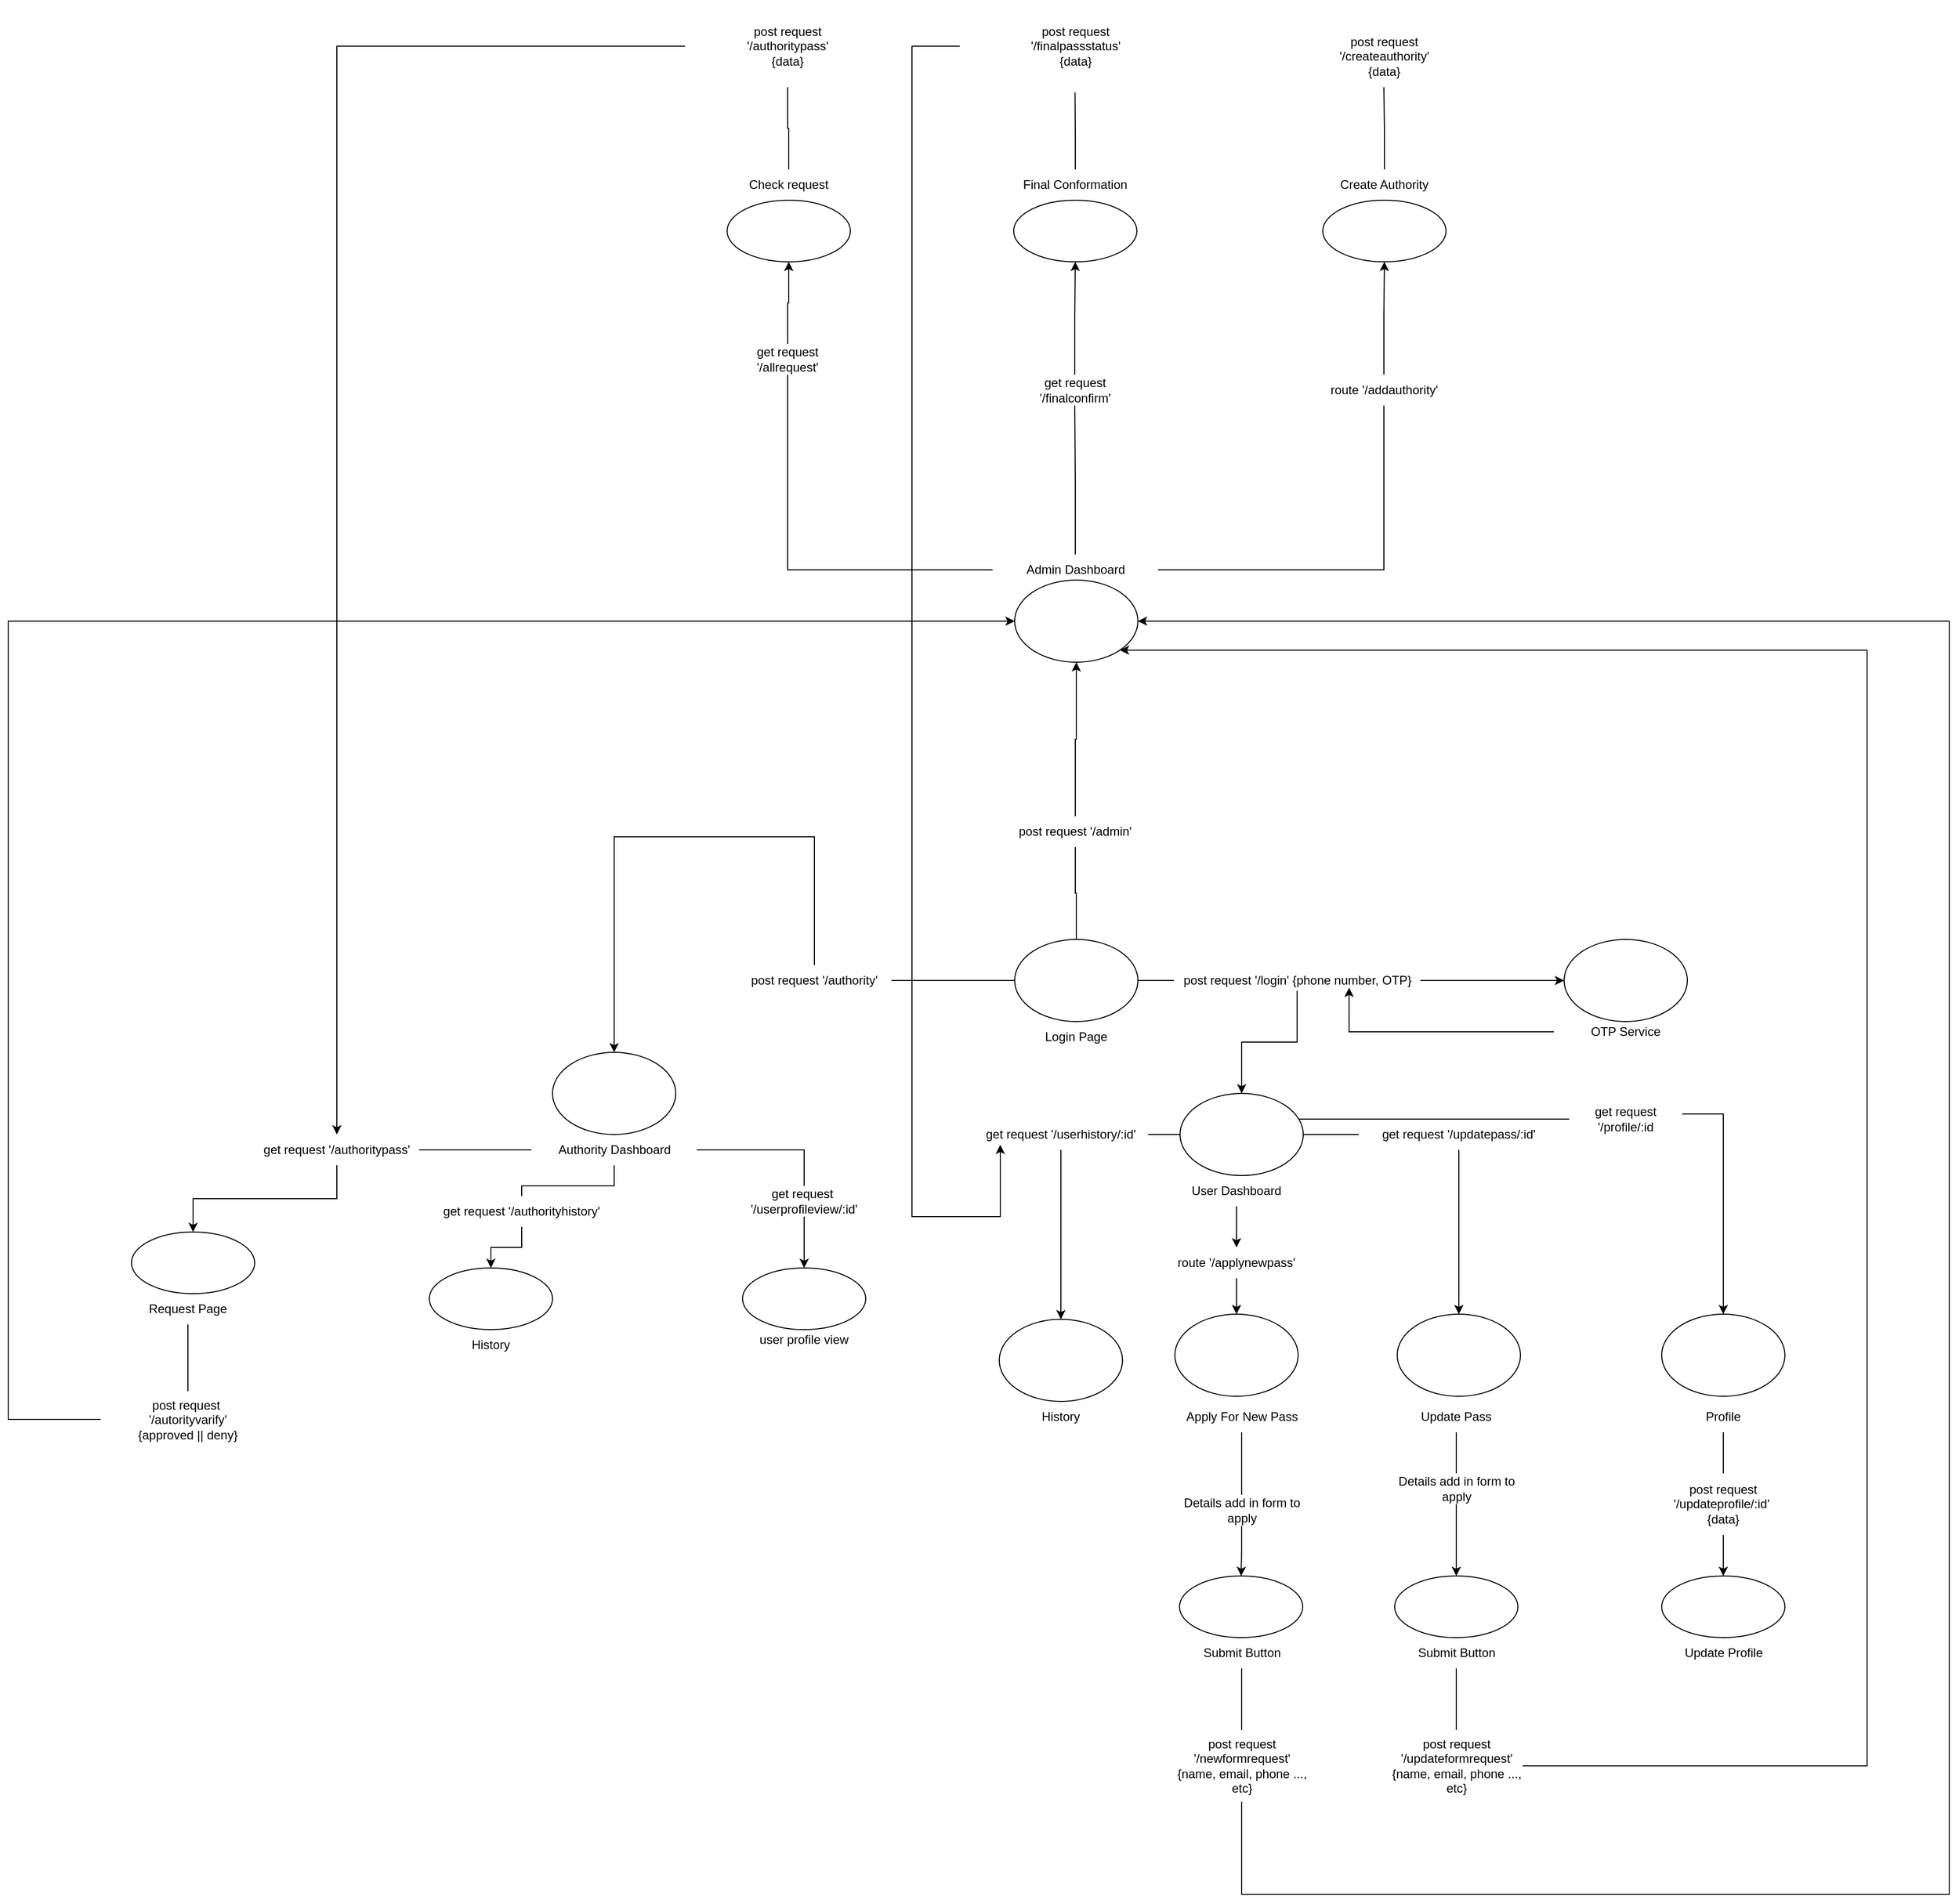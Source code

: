 <mxfile version="17.2.2" type="device"><diagram id="Y9zec15JWQPDB9aQ6QVN" name="Page-1"><mxGraphModel dx="6890" dy="4025" grid="1" gridSize="10" guides="1" tooltips="1" connect="1" arrows="1" fold="1" page="1" pageScale="1" pageWidth="850" pageHeight="1100" math="0" shadow="0"><root><mxCell id="0"/><mxCell id="1" parent="0"/><mxCell id="G4VHT5c8ZxX-eaWXtsmA-4" value="" style="edgeStyle=orthogonalEdgeStyle;rounded=0;orthogonalLoop=1;jettySize=auto;html=1;startArrow=none;" parent="1" source="G4VHT5c8ZxX-eaWXtsmA-5" target="G4VHT5c8ZxX-eaWXtsmA-3" edge="1"><mxGeometry relative="1" as="geometry"/></mxCell><mxCell id="-PA4TBiwBs2xZJi9fpTx-16" value="" style="edgeStyle=orthogonalEdgeStyle;rounded=0;orthogonalLoop=1;jettySize=auto;html=1;startArrow=none;" parent="1" source="-PA4TBiwBs2xZJi9fpTx-23" target="-PA4TBiwBs2xZJi9fpTx-15" edge="1"><mxGeometry relative="1" as="geometry"><Array as="points"><mxPoint x="-105" y="-50"/><mxPoint x="-300" y="-50"/></Array></mxGeometry></mxCell><mxCell id="-PA4TBiwBs2xZJi9fpTx-18" value="" style="edgeStyle=orthogonalEdgeStyle;rounded=0;orthogonalLoop=1;jettySize=auto;html=1;startArrow=none;" parent="1" source="-PA4TBiwBs2xZJi9fpTx-25" target="-PA4TBiwBs2xZJi9fpTx-17" edge="1"><mxGeometry relative="1" as="geometry"/></mxCell><mxCell id="G4VHT5c8ZxX-eaWXtsmA-1" value="" style="ellipse;whiteSpace=wrap;html=1;" parent="1" vertex="1"><mxGeometry x="90" y="50" width="120" height="80" as="geometry"/></mxCell><mxCell id="G4VHT5c8ZxX-eaWXtsmA-2" value="Login Page" style="text;html=1;strokeColor=none;fillColor=none;align=center;verticalAlign=middle;whiteSpace=wrap;rounded=0;" parent="1" vertex="1"><mxGeometry x="100" y="130" width="100" height="30" as="geometry"/></mxCell><mxCell id="G4VHT5c8ZxX-eaWXtsmA-7" value="" style="edgeStyle=orthogonalEdgeStyle;rounded=0;orthogonalLoop=1;jettySize=auto;html=1;startArrow=none;" parent="1" source="G4VHT5c8ZxX-eaWXtsmA-27" target="G4VHT5c8ZxX-eaWXtsmA-6" edge="1"><mxGeometry relative="1" as="geometry"/></mxCell><mxCell id="G4VHT5c8ZxX-eaWXtsmA-9" value="" style="edgeStyle=orthogonalEdgeStyle;rounded=0;orthogonalLoop=1;jettySize=auto;html=1;startArrow=none;" parent="1" source="G4VHT5c8ZxX-eaWXtsmA-10" target="G4VHT5c8ZxX-eaWXtsmA-8" edge="1"><mxGeometry relative="1" as="geometry"/></mxCell><mxCell id="G4VHT5c8ZxX-eaWXtsmA-35" value="" style="edgeStyle=orthogonalEdgeStyle;rounded=0;orthogonalLoop=1;jettySize=auto;html=1;startArrow=none;" parent="1" source="G4VHT5c8ZxX-eaWXtsmA-38" target="G4VHT5c8ZxX-eaWXtsmA-34" edge="1"><mxGeometry relative="1" as="geometry"/></mxCell><mxCell id="-PA4TBiwBs2xZJi9fpTx-51" value="" style="edgeStyle=orthogonalEdgeStyle;rounded=0;orthogonalLoop=1;jettySize=auto;html=1;startArrow=none;" parent="1" source="-PA4TBiwBs2xZJi9fpTx-55" target="-PA4TBiwBs2xZJi9fpTx-50" edge="1"><mxGeometry relative="1" as="geometry"><Array as="points"><mxPoint x="780" y="220"/></Array></mxGeometry></mxCell><mxCell id="G4VHT5c8ZxX-eaWXtsmA-3" value="" style="ellipse;whiteSpace=wrap;html=1;" parent="1" vertex="1"><mxGeometry x="251" y="200" width="120" height="80" as="geometry"/></mxCell><mxCell id="G4VHT5c8ZxX-eaWXtsmA-6" value="" style="ellipse;whiteSpace=wrap;html=1;" parent="1" vertex="1"><mxGeometry x="246" y="415" width="120" height="80" as="geometry"/></mxCell><mxCell id="G4VHT5c8ZxX-eaWXtsmA-8" value="" style="ellipse;whiteSpace=wrap;html=1;" parent="1" vertex="1"><mxGeometry x="75" y="420" width="120" height="80" as="geometry"/></mxCell><mxCell id="G4VHT5c8ZxX-eaWXtsmA-43" value="" style="edgeStyle=orthogonalEdgeStyle;rounded=0;orthogonalLoop=1;jettySize=auto;html=1;" parent="1" source="G4VHT5c8ZxX-eaWXtsmA-11" target="G4VHT5c8ZxX-eaWXtsmA-27" edge="1"><mxGeometry relative="1" as="geometry"/></mxCell><mxCell id="G4VHT5c8ZxX-eaWXtsmA-11" value="User Dashboard" style="text;html=1;strokeColor=none;fillColor=none;align=center;verticalAlign=middle;whiteSpace=wrap;rounded=0;" parent="1" vertex="1"><mxGeometry x="251" y="280" width="110" height="30" as="geometry"/></mxCell><mxCell id="G4VHT5c8ZxX-eaWXtsmA-14" value="History" style="text;html=1;strokeColor=none;fillColor=none;align=center;verticalAlign=middle;whiteSpace=wrap;rounded=0;" parent="1" vertex="1"><mxGeometry x="105" y="500" width="60" height="30" as="geometry"/></mxCell><mxCell id="-PA4TBiwBs2xZJi9fpTx-6" value="" style="edgeStyle=orthogonalEdgeStyle;rounded=0;orthogonalLoop=1;jettySize=auto;html=1;startArrow=none;" parent="1" source="-PA4TBiwBs2xZJi9fpTx-7" target="-PA4TBiwBs2xZJi9fpTx-5" edge="1"><mxGeometry relative="1" as="geometry"/></mxCell><mxCell id="G4VHT5c8ZxX-eaWXtsmA-15" value="Apply For New Pass" style="text;html=1;strokeColor=none;fillColor=none;align=center;verticalAlign=middle;whiteSpace=wrap;rounded=0;" parent="1" vertex="1"><mxGeometry x="241.5" y="500" width="139" height="30" as="geometry"/></mxCell><mxCell id="G4VHT5c8ZxX-eaWXtsmA-10" value="get request '/userhistory/:id'" style="text;html=1;strokeColor=none;fillColor=none;align=center;verticalAlign=middle;whiteSpace=wrap;rounded=0;" parent="1" vertex="1"><mxGeometry x="50" y="225" width="170" height="30" as="geometry"/></mxCell><mxCell id="G4VHT5c8ZxX-eaWXtsmA-17" value="" style="edgeStyle=orthogonalEdgeStyle;rounded=0;orthogonalLoop=1;jettySize=auto;html=1;endArrow=none;" parent="1" source="G4VHT5c8ZxX-eaWXtsmA-3" target="G4VHT5c8ZxX-eaWXtsmA-10" edge="1"><mxGeometry relative="1" as="geometry"><mxPoint x="251" y="240" as="sourcePoint"/><mxPoint x="100" y="360" as="targetPoint"/></mxGeometry></mxCell><mxCell id="G4VHT5c8ZxX-eaWXtsmA-21" value="" style="edgeStyle=orthogonalEdgeStyle;rounded=0;orthogonalLoop=1;jettySize=auto;html=1;" parent="1" source="G4VHT5c8ZxX-eaWXtsmA-5" edge="1"><mxGeometry relative="1" as="geometry"><mxPoint x="625" y="90" as="targetPoint"/></mxGeometry></mxCell><mxCell id="G4VHT5c8ZxX-eaWXtsmA-5" value="post request '/login' {phone number, OTP}" style="text;html=1;align=center;verticalAlign=middle;resizable=0;points=[];autosize=1;strokeColor=none;fillColor=none;" parent="1" vertex="1"><mxGeometry x="245" y="80" width="240" height="20" as="geometry"/></mxCell><mxCell id="G4VHT5c8ZxX-eaWXtsmA-18" value="" style="edgeStyle=orthogonalEdgeStyle;rounded=0;orthogonalLoop=1;jettySize=auto;html=1;endArrow=none;" parent="1" source="G4VHT5c8ZxX-eaWXtsmA-1" target="G4VHT5c8ZxX-eaWXtsmA-5" edge="1"><mxGeometry relative="1" as="geometry"><mxPoint x="210" y="90" as="sourcePoint"/><mxPoint x="311" y="200" as="targetPoint"/></mxGeometry></mxCell><mxCell id="G4VHT5c8ZxX-eaWXtsmA-26" style="edgeStyle=orthogonalEdgeStyle;rounded=0;orthogonalLoop=1;jettySize=auto;html=1;entryX=0.711;entryY=0.85;entryDx=0;entryDy=0;entryPerimeter=0;" parent="1" source="G4VHT5c8ZxX-eaWXtsmA-22" target="G4VHT5c8ZxX-eaWXtsmA-5" edge="1"><mxGeometry relative="1" as="geometry"/></mxCell><mxCell id="G4VHT5c8ZxX-eaWXtsmA-22" value="OTP Service" style="text;html=1;strokeColor=none;fillColor=none;align=center;verticalAlign=middle;whiteSpace=wrap;rounded=0;" parent="1" vertex="1"><mxGeometry x="615" y="125" width="140" height="30" as="geometry"/></mxCell><mxCell id="G4VHT5c8ZxX-eaWXtsmA-27" value="route '/applynewpass'" style="text;html=1;strokeColor=none;fillColor=none;align=center;verticalAlign=middle;whiteSpace=wrap;rounded=0;" parent="1" vertex="1"><mxGeometry x="231" y="350" width="150" height="30" as="geometry"/></mxCell><mxCell id="G4VHT5c8ZxX-eaWXtsmA-34" value="" style="ellipse;whiteSpace=wrap;html=1;" parent="1" vertex="1"><mxGeometry x="462.5" y="415" width="120" height="80" as="geometry"/></mxCell><mxCell id="G4VHT5c8ZxX-eaWXtsmA-36" value="" style="ellipse;whiteSpace=wrap;html=1;" parent="1" vertex="1"><mxGeometry x="625" y="50" width="120" height="80" as="geometry"/></mxCell><mxCell id="-PA4TBiwBs2xZJi9fpTx-41" value="" style="edgeStyle=orthogonalEdgeStyle;rounded=0;orthogonalLoop=1;jettySize=auto;html=1;startArrow=none;" parent="1" source="-PA4TBiwBs2xZJi9fpTx-42" target="-PA4TBiwBs2xZJi9fpTx-40" edge="1"><mxGeometry relative="1" as="geometry"/></mxCell><mxCell id="G4VHT5c8ZxX-eaWXtsmA-37" value="Update Pass" style="text;html=1;strokeColor=none;fillColor=none;align=center;verticalAlign=middle;whiteSpace=wrap;rounded=0;" parent="1" vertex="1"><mxGeometry x="465" y="500" width="110" height="30" as="geometry"/></mxCell><mxCell id="G4VHT5c8ZxX-eaWXtsmA-38" value="get request '/updatepass/:id'" style="text;html=1;strokeColor=none;fillColor=none;align=center;verticalAlign=middle;whiteSpace=wrap;rounded=0;" parent="1" vertex="1"><mxGeometry x="425" y="225" width="195" height="30" as="geometry"/></mxCell><mxCell id="G4VHT5c8ZxX-eaWXtsmA-40" value="" style="edgeStyle=orthogonalEdgeStyle;rounded=0;orthogonalLoop=1;jettySize=auto;html=1;endArrow=none;" parent="1" source="G4VHT5c8ZxX-eaWXtsmA-3" target="G4VHT5c8ZxX-eaWXtsmA-38" edge="1"><mxGeometry relative="1" as="geometry"><mxPoint x="371" y="240" as="sourcePoint"/><mxPoint x="520" y="415" as="targetPoint"/></mxGeometry></mxCell><mxCell id="-PA4TBiwBs2xZJi9fpTx-5" value="" style="ellipse;whiteSpace=wrap;html=1;" parent="1" vertex="1"><mxGeometry x="250.5" y="670" width="120" height="60" as="geometry"/></mxCell><mxCell id="-PA4TBiwBs2xZJi9fpTx-7" value="Details add in form to apply" style="text;html=1;strokeColor=none;fillColor=none;align=center;verticalAlign=middle;whiteSpace=wrap;rounded=0;" parent="1" vertex="1"><mxGeometry x="241.5" y="591" width="139" height="30" as="geometry"/></mxCell><mxCell id="-PA4TBiwBs2xZJi9fpTx-8" value="" style="edgeStyle=orthogonalEdgeStyle;rounded=0;orthogonalLoop=1;jettySize=auto;html=1;endArrow=none;" parent="1" source="G4VHT5c8ZxX-eaWXtsmA-15" target="-PA4TBiwBs2xZJi9fpTx-7" edge="1"><mxGeometry relative="1" as="geometry"><mxPoint x="311" y="530" as="sourcePoint"/><mxPoint x="311" y="660" as="targetPoint"/></mxGeometry></mxCell><mxCell id="-PA4TBiwBs2xZJi9fpTx-9" value="Submit Button" style="text;html=1;strokeColor=none;fillColor=none;align=center;verticalAlign=middle;whiteSpace=wrap;rounded=0;" parent="1" vertex="1"><mxGeometry x="266.5" y="730" width="89" height="30" as="geometry"/></mxCell><mxCell id="-PA4TBiwBs2xZJi9fpTx-90" style="edgeStyle=orthogonalEdgeStyle;rounded=0;orthogonalLoop=1;jettySize=auto;html=1;entryX=1;entryY=0.5;entryDx=0;entryDy=0;" parent="1" source="-PA4TBiwBs2xZJi9fpTx-12" target="-PA4TBiwBs2xZJi9fpTx-17" edge="1"><mxGeometry relative="1" as="geometry"><Array as="points"><mxPoint x="311" y="980"/><mxPoint x="1000" y="980"/><mxPoint x="1000" y="-260"/></Array></mxGeometry></mxCell><mxCell id="-PA4TBiwBs2xZJi9fpTx-12" value="post request '/newformrequest'&lt;br&gt;{name, email, phone ..., etc}" style="text;html=1;strokeColor=none;fillColor=none;align=center;verticalAlign=middle;whiteSpace=wrap;rounded=0;" parent="1" vertex="1"><mxGeometry x="246.5" y="820" width="129" height="70" as="geometry"/></mxCell><mxCell id="-PA4TBiwBs2xZJi9fpTx-13" value="" style="edgeStyle=orthogonalEdgeStyle;rounded=0;orthogonalLoop=1;jettySize=auto;html=1;endArrow=none;" parent="1" source="-PA4TBiwBs2xZJi9fpTx-9" target="-PA4TBiwBs2xZJi9fpTx-12" edge="1"><mxGeometry relative="1" as="geometry"><mxPoint x="311" y="760" as="sourcePoint"/><mxPoint x="311" y="890" as="targetPoint"/></mxGeometry></mxCell><mxCell id="-PA4TBiwBs2xZJi9fpTx-15" value="" style="ellipse;whiteSpace=wrap;html=1;" parent="1" vertex="1"><mxGeometry x="-360" y="160" width="120" height="80" as="geometry"/></mxCell><mxCell id="-PA4TBiwBs2xZJi9fpTx-17" value="" style="ellipse;whiteSpace=wrap;html=1;" parent="1" vertex="1"><mxGeometry x="90" y="-300" width="120" height="80" as="geometry"/></mxCell><mxCell id="-PA4TBiwBs2xZJi9fpTx-23" value="post request '/authority'" style="text;html=1;strokeColor=none;fillColor=none;align=center;verticalAlign=middle;whiteSpace=wrap;rounded=0;" parent="1" vertex="1"><mxGeometry x="-180" y="75" width="150" height="30" as="geometry"/></mxCell><mxCell id="-PA4TBiwBs2xZJi9fpTx-24" value="" style="edgeStyle=orthogonalEdgeStyle;rounded=0;orthogonalLoop=1;jettySize=auto;html=1;endArrow=none;" parent="1" source="G4VHT5c8ZxX-eaWXtsmA-1" target="-PA4TBiwBs2xZJi9fpTx-23" edge="1"><mxGeometry relative="1" as="geometry"><mxPoint x="90" y="90" as="sourcePoint"/><mxPoint x="-350" y="160" as="targetPoint"/></mxGeometry></mxCell><mxCell id="-PA4TBiwBs2xZJi9fpTx-25" value="post request '/admin'" style="text;html=1;strokeColor=none;fillColor=none;align=center;verticalAlign=middle;whiteSpace=wrap;rounded=0;" parent="1" vertex="1"><mxGeometry x="69" y="-70" width="160" height="30" as="geometry"/></mxCell><mxCell id="-PA4TBiwBs2xZJi9fpTx-26" value="" style="edgeStyle=orthogonalEdgeStyle;rounded=0;orthogonalLoop=1;jettySize=auto;html=1;endArrow=none;" parent="1" source="G4VHT5c8ZxX-eaWXtsmA-1" target="-PA4TBiwBs2xZJi9fpTx-25" edge="1"><mxGeometry relative="1" as="geometry"><mxPoint x="150" y="50" as="sourcePoint"/><mxPoint x="150" y="-220" as="targetPoint"/></mxGeometry></mxCell><mxCell id="-PA4TBiwBs2xZJi9fpTx-94" value="" style="edgeStyle=orthogonalEdgeStyle;rounded=0;orthogonalLoop=1;jettySize=auto;html=1;startArrow=none;" parent="1" source="-PA4TBiwBs2xZJi9fpTx-102" target="-PA4TBiwBs2xZJi9fpTx-93" edge="1"><mxGeometry relative="1" as="geometry"/></mxCell><mxCell id="-PA4TBiwBs2xZJi9fpTx-96" value="" style="edgeStyle=orthogonalEdgeStyle;rounded=0;orthogonalLoop=1;jettySize=auto;html=1;startArrow=none;" parent="1" source="-PA4TBiwBs2xZJi9fpTx-104" target="-PA4TBiwBs2xZJi9fpTx-95" edge="1"><mxGeometry relative="1" as="geometry"/></mxCell><mxCell id="-PA4TBiwBs2xZJi9fpTx-98" value="" style="edgeStyle=orthogonalEdgeStyle;rounded=0;orthogonalLoop=1;jettySize=auto;html=1;startArrow=none;" parent="1" source="-PA4TBiwBs2xZJi9fpTx-108" target="-PA4TBiwBs2xZJi9fpTx-97" edge="1"><mxGeometry relative="1" as="geometry"/></mxCell><mxCell id="-PA4TBiwBs2xZJi9fpTx-27" value="Admin Dashboard" style="text;html=1;strokeColor=none;fillColor=none;align=center;verticalAlign=middle;whiteSpace=wrap;rounded=0;" parent="1" vertex="1"><mxGeometry x="68.5" y="-325" width="161" height="30" as="geometry"/></mxCell><mxCell id="-PA4TBiwBs2xZJi9fpTx-69" value="" style="edgeStyle=orthogonalEdgeStyle;rounded=0;orthogonalLoop=1;jettySize=auto;html=1;startArrow=none;" parent="1" source="-PA4TBiwBs2xZJi9fpTx-76" target="-PA4TBiwBs2xZJi9fpTx-68" edge="1"><mxGeometry relative="1" as="geometry"/></mxCell><mxCell id="-PA4TBiwBs2xZJi9fpTx-71" value="" style="edgeStyle=orthogonalEdgeStyle;rounded=0;orthogonalLoop=1;jettySize=auto;html=1;startArrow=none;" parent="1" source="-PA4TBiwBs2xZJi9fpTx-81" target="-PA4TBiwBs2xZJi9fpTx-70" edge="1"><mxGeometry relative="1" as="geometry"/></mxCell><mxCell id="-PA4TBiwBs2xZJi9fpTx-73" value="" style="edgeStyle=orthogonalEdgeStyle;rounded=0;orthogonalLoop=1;jettySize=auto;html=1;startArrow=none;" parent="1" source="-PA4TBiwBs2xZJi9fpTx-83" target="-PA4TBiwBs2xZJi9fpTx-72" edge="1"><mxGeometry relative="1" as="geometry"/></mxCell><mxCell id="-PA4TBiwBs2xZJi9fpTx-29" value="Authority Dashboard" style="text;html=1;strokeColor=none;fillColor=none;align=center;verticalAlign=middle;whiteSpace=wrap;rounded=0;" parent="1" vertex="1"><mxGeometry x="-380.5" y="240" width="161" height="30" as="geometry"/></mxCell><mxCell id="-PA4TBiwBs2xZJi9fpTx-40" value="" style="ellipse;whiteSpace=wrap;html=1;" parent="1" vertex="1"><mxGeometry x="460" y="670" width="120" height="60" as="geometry"/></mxCell><mxCell id="-PA4TBiwBs2xZJi9fpTx-42" value="Details add in form to apply" style="text;html=1;strokeColor=none;fillColor=none;align=center;verticalAlign=middle;whiteSpace=wrap;rounded=0;" parent="1" vertex="1"><mxGeometry x="450.5" y="570" width="139" height="30" as="geometry"/></mxCell><mxCell id="-PA4TBiwBs2xZJi9fpTx-43" value="" style="edgeStyle=orthogonalEdgeStyle;rounded=0;orthogonalLoop=1;jettySize=auto;html=1;endArrow=none;" parent="1" source="G4VHT5c8ZxX-eaWXtsmA-37" target="-PA4TBiwBs2xZJi9fpTx-42" edge="1"><mxGeometry relative="1" as="geometry"><mxPoint x="520" y="530" as="sourcePoint"/><mxPoint x="520" y="670" as="targetPoint"/></mxGeometry></mxCell><mxCell id="-PA4TBiwBs2xZJi9fpTx-44" value="Submit Button" style="text;html=1;strokeColor=none;fillColor=none;align=center;verticalAlign=middle;whiteSpace=wrap;rounded=0;" parent="1" vertex="1"><mxGeometry x="475.5" y="730" width="89" height="30" as="geometry"/></mxCell><mxCell id="-PA4TBiwBs2xZJi9fpTx-91" style="edgeStyle=orthogonalEdgeStyle;rounded=0;orthogonalLoop=1;jettySize=auto;html=1;entryX=1;entryY=1;entryDx=0;entryDy=0;" parent="1" source="-PA4TBiwBs2xZJi9fpTx-45" target="-PA4TBiwBs2xZJi9fpTx-17" edge="1"><mxGeometry relative="1" as="geometry"><Array as="points"><mxPoint x="920" y="855"/><mxPoint x="920" y="-232"/></Array></mxGeometry></mxCell><mxCell id="-PA4TBiwBs2xZJi9fpTx-45" value="post request '/updateformrequest'&lt;br&gt;{name, email, phone ..., etc}" style="text;html=1;strokeColor=none;fillColor=none;align=center;verticalAlign=middle;whiteSpace=wrap;rounded=0;" parent="1" vertex="1"><mxGeometry x="455.5" y="820" width="129" height="70" as="geometry"/></mxCell><mxCell id="-PA4TBiwBs2xZJi9fpTx-48" value="" style="edgeStyle=orthogonalEdgeStyle;rounded=0;orthogonalLoop=1;jettySize=auto;html=1;endArrow=none;" parent="1" source="-PA4TBiwBs2xZJi9fpTx-44" target="-PA4TBiwBs2xZJi9fpTx-45" edge="1"><mxGeometry relative="1" as="geometry"><mxPoint x="520" y="760" as="sourcePoint"/><mxPoint x="520" y="910" as="targetPoint"/></mxGeometry></mxCell><mxCell id="-PA4TBiwBs2xZJi9fpTx-50" value="" style="ellipse;whiteSpace=wrap;html=1;" parent="1" vertex="1"><mxGeometry x="720" y="415" width="120" height="80" as="geometry"/></mxCell><mxCell id="-PA4TBiwBs2xZJi9fpTx-54" value="" style="edgeStyle=orthogonalEdgeStyle;rounded=0;orthogonalLoop=1;jettySize=auto;html=1;startArrow=none;" parent="1" source="-PA4TBiwBs2xZJi9fpTx-61" target="-PA4TBiwBs2xZJi9fpTx-53" edge="1"><mxGeometry relative="1" as="geometry"/></mxCell><mxCell id="-PA4TBiwBs2xZJi9fpTx-52" value="Profile" style="text;html=1;strokeColor=none;fillColor=none;align=center;verticalAlign=middle;whiteSpace=wrap;rounded=0;" parent="1" vertex="1"><mxGeometry x="750" y="500" width="60" height="30" as="geometry"/></mxCell><mxCell id="-PA4TBiwBs2xZJi9fpTx-53" value="" style="ellipse;whiteSpace=wrap;html=1;" parent="1" vertex="1"><mxGeometry x="720" y="670" width="120" height="60" as="geometry"/></mxCell><mxCell id="-PA4TBiwBs2xZJi9fpTx-55" value="get request '/profile/:id" style="text;html=1;strokeColor=none;fillColor=none;align=center;verticalAlign=middle;whiteSpace=wrap;rounded=0;" parent="1" vertex="1"><mxGeometry x="630" y="210" width="110" height="30" as="geometry"/></mxCell><mxCell id="-PA4TBiwBs2xZJi9fpTx-59" value="" style="edgeStyle=orthogonalEdgeStyle;rounded=0;orthogonalLoop=1;jettySize=auto;html=1;endArrow=none;" parent="1" source="G4VHT5c8ZxX-eaWXtsmA-3" target="-PA4TBiwBs2xZJi9fpTx-55" edge="1"><mxGeometry relative="1" as="geometry"><mxPoint x="362.962" y="220.0" as="sourcePoint"/><mxPoint x="780" y="415" as="targetPoint"/><Array as="points"><mxPoint x="420" y="225"/><mxPoint x="420" y="225"/></Array></mxGeometry></mxCell><mxCell id="-PA4TBiwBs2xZJi9fpTx-60" value="Update Profile" style="text;html=1;strokeColor=none;fillColor=none;align=center;verticalAlign=middle;whiteSpace=wrap;rounded=0;" parent="1" vertex="1"><mxGeometry x="732.5" y="730" width="95" height="30" as="geometry"/></mxCell><mxCell id="-PA4TBiwBs2xZJi9fpTx-61" value="post request '/updateprofile/:id'&amp;nbsp;&lt;br&gt;{data}" style="text;html=1;strokeColor=none;fillColor=none;align=center;verticalAlign=middle;whiteSpace=wrap;rounded=0;" parent="1" vertex="1"><mxGeometry x="700" y="570" width="160" height="60" as="geometry"/></mxCell><mxCell id="-PA4TBiwBs2xZJi9fpTx-62" value="" style="edgeStyle=orthogonalEdgeStyle;rounded=0;orthogonalLoop=1;jettySize=auto;html=1;endArrow=none;" parent="1" source="-PA4TBiwBs2xZJi9fpTx-52" target="-PA4TBiwBs2xZJi9fpTx-61" edge="1"><mxGeometry relative="1" as="geometry"><mxPoint x="780" y="530" as="sourcePoint"/><mxPoint x="780" y="670" as="targetPoint"/></mxGeometry></mxCell><mxCell id="-PA4TBiwBs2xZJi9fpTx-68" value="" style="ellipse;whiteSpace=wrap;html=1;" parent="1" vertex="1"><mxGeometry x="-770" y="335" width="120" height="60" as="geometry"/></mxCell><mxCell id="-PA4TBiwBs2xZJi9fpTx-70" value="" style="ellipse;whiteSpace=wrap;html=1;" parent="1" vertex="1"><mxGeometry x="-480" y="370" width="120" height="60" as="geometry"/></mxCell><mxCell id="-PA4TBiwBs2xZJi9fpTx-72" value="" style="ellipse;whiteSpace=wrap;html=1;" parent="1" vertex="1"><mxGeometry x="-175" y="370" width="120" height="60" as="geometry"/></mxCell><mxCell id="-PA4TBiwBs2xZJi9fpTx-74" value="Request Page" style="text;html=1;strokeColor=none;fillColor=none;align=center;verticalAlign=middle;whiteSpace=wrap;rounded=0;" parent="1" vertex="1"><mxGeometry x="-770" y="395" width="110" height="30" as="geometry"/></mxCell><mxCell id="-PA4TBiwBs2xZJi9fpTx-76" value="get request '/authoritypass'" style="text;html=1;strokeColor=none;fillColor=none;align=center;verticalAlign=middle;whiteSpace=wrap;rounded=0;" parent="1" vertex="1"><mxGeometry x="-650" y="240" width="160" height="30" as="geometry"/></mxCell><mxCell id="-PA4TBiwBs2xZJi9fpTx-77" value="" style="edgeStyle=orthogonalEdgeStyle;rounded=0;orthogonalLoop=1;jettySize=auto;html=1;endArrow=none;" parent="1" source="-PA4TBiwBs2xZJi9fpTx-29" target="-PA4TBiwBs2xZJi9fpTx-76" edge="1"><mxGeometry relative="1" as="geometry"><mxPoint x="-380.5" y="255.0" as="sourcePoint"/><mxPoint x="-710" y="335.0" as="targetPoint"/></mxGeometry></mxCell><mxCell id="-PA4TBiwBs2xZJi9fpTx-78" value="History" style="text;html=1;strokeColor=none;fillColor=none;align=center;verticalAlign=middle;whiteSpace=wrap;rounded=0;" parent="1" vertex="1"><mxGeometry x="-450" y="430" width="60" height="30" as="geometry"/></mxCell><mxCell id="-PA4TBiwBs2xZJi9fpTx-80" value="user profile view" style="text;html=1;strokeColor=none;fillColor=none;align=center;verticalAlign=middle;whiteSpace=wrap;rounded=0;" parent="1" vertex="1"><mxGeometry x="-175" y="425" width="120" height="30" as="geometry"/></mxCell><mxCell id="-PA4TBiwBs2xZJi9fpTx-81" value="get request '/authorityhistory'" style="text;html=1;strokeColor=none;fillColor=none;align=center;verticalAlign=middle;whiteSpace=wrap;rounded=0;" parent="1" vertex="1"><mxGeometry x="-480" y="300" width="180" height="30" as="geometry"/></mxCell><mxCell id="-PA4TBiwBs2xZJi9fpTx-82" value="" style="edgeStyle=orthogonalEdgeStyle;rounded=0;orthogonalLoop=1;jettySize=auto;html=1;endArrow=none;" parent="1" source="-PA4TBiwBs2xZJi9fpTx-29" target="-PA4TBiwBs2xZJi9fpTx-81" edge="1"><mxGeometry relative="1" as="geometry"><mxPoint x="-300" y="270" as="sourcePoint"/><mxPoint x="-420" y="370" as="targetPoint"/></mxGeometry></mxCell><mxCell id="-PA4TBiwBs2xZJi9fpTx-83" value="get request&amp;nbsp;&lt;br&gt;'/userprofileview/:id'" style="text;html=1;strokeColor=none;fillColor=none;align=center;verticalAlign=middle;whiteSpace=wrap;rounded=0;" parent="1" vertex="1"><mxGeometry x="-200" y="290" width="170" height="30" as="geometry"/></mxCell><mxCell id="-PA4TBiwBs2xZJi9fpTx-85" value="" style="edgeStyle=orthogonalEdgeStyle;rounded=0;orthogonalLoop=1;jettySize=auto;html=1;endArrow=none;" parent="1" source="-PA4TBiwBs2xZJi9fpTx-29" target="-PA4TBiwBs2xZJi9fpTx-83" edge="1"><mxGeometry relative="1" as="geometry"><mxPoint x="-219.5" y="255" as="sourcePoint"/><mxPoint x="-120" y="350" as="targetPoint"/></mxGeometry></mxCell><mxCell id="-PA4TBiwBs2xZJi9fpTx-92" style="edgeStyle=orthogonalEdgeStyle;rounded=0;orthogonalLoop=1;jettySize=auto;html=1;entryX=0;entryY=0.5;entryDx=0;entryDy=0;" parent="1" source="-PA4TBiwBs2xZJi9fpTx-88" target="-PA4TBiwBs2xZJi9fpTx-17" edge="1"><mxGeometry relative="1" as="geometry"><Array as="points"><mxPoint x="-890" y="518"/><mxPoint x="-890" y="-260"/></Array></mxGeometry></mxCell><mxCell id="-PA4TBiwBs2xZJi9fpTx-88" value="post request&amp;nbsp;&lt;br&gt;'/autorityvarify'&lt;br&gt;{approved || deny}" style="text;html=1;strokeColor=none;fillColor=none;align=center;verticalAlign=middle;whiteSpace=wrap;rounded=0;" parent="1" vertex="1"><mxGeometry x="-800" y="490" width="170" height="55" as="geometry"/></mxCell><mxCell id="-PA4TBiwBs2xZJi9fpTx-89" value="" style="edgeStyle=orthogonalEdgeStyle;rounded=0;orthogonalLoop=1;jettySize=auto;html=1;endArrow=none;" parent="1" source="-PA4TBiwBs2xZJi9fpTx-74" target="-PA4TBiwBs2xZJi9fpTx-88" edge="1"><mxGeometry relative="1" as="geometry"><mxPoint x="-715" y="425" as="sourcePoint"/><mxPoint x="-715" y="610" as="targetPoint"/></mxGeometry></mxCell><mxCell id="-PA4TBiwBs2xZJi9fpTx-93" value="" style="ellipse;whiteSpace=wrap;html=1;" parent="1" vertex="1"><mxGeometry x="-190" y="-670" width="120" height="60" as="geometry"/></mxCell><mxCell id="-PA4TBiwBs2xZJi9fpTx-95" value="" style="ellipse;whiteSpace=wrap;html=1;" parent="1" vertex="1"><mxGeometry x="89" y="-670" width="120" height="60" as="geometry"/></mxCell><mxCell id="-PA4TBiwBs2xZJi9fpTx-97" value="" style="ellipse;whiteSpace=wrap;html=1;" parent="1" vertex="1"><mxGeometry x="390" y="-670" width="120" height="60" as="geometry"/></mxCell><mxCell id="-PA4TBiwBs2xZJi9fpTx-99" value="Check request" style="text;html=1;strokeColor=none;fillColor=none;align=center;verticalAlign=middle;whiteSpace=wrap;rounded=0;" parent="1" vertex="1"><mxGeometry x="-185" y="-700" width="110" height="30" as="geometry"/></mxCell><mxCell id="-PA4TBiwBs2xZJi9fpTx-100" value="Final Conformation" style="text;html=1;strokeColor=none;fillColor=none;align=center;verticalAlign=middle;whiteSpace=wrap;rounded=0;" parent="1" vertex="1"><mxGeometry x="84" y="-700" width="130" height="30" as="geometry"/></mxCell><mxCell id="-PA4TBiwBs2xZJi9fpTx-101" value="Create Authority" style="text;html=1;strokeColor=none;fillColor=none;align=center;verticalAlign=middle;whiteSpace=wrap;rounded=0;" parent="1" vertex="1"><mxGeometry x="405" y="-700" width="90" height="30" as="geometry"/></mxCell><mxCell id="-PA4TBiwBs2xZJi9fpTx-102" value="get request '/allrequest'" style="text;html=1;strokeColor=none;fillColor=none;align=center;verticalAlign=middle;whiteSpace=wrap;rounded=0;" parent="1" vertex="1"><mxGeometry x="-191" y="-530" width="120" height="30" as="geometry"/></mxCell><mxCell id="-PA4TBiwBs2xZJi9fpTx-103" value="" style="edgeStyle=orthogonalEdgeStyle;rounded=0;orthogonalLoop=1;jettySize=auto;html=1;endArrow=none;" parent="1" source="-PA4TBiwBs2xZJi9fpTx-27" target="-PA4TBiwBs2xZJi9fpTx-102" edge="1"><mxGeometry relative="1" as="geometry"><mxPoint x="68.5" y="-310" as="sourcePoint"/><mxPoint x="-130" y="-610" as="targetPoint"/></mxGeometry></mxCell><mxCell id="-PA4TBiwBs2xZJi9fpTx-104" value="get request&lt;br&gt;'/finalconfirm'" style="text;html=1;strokeColor=none;fillColor=none;align=center;verticalAlign=middle;whiteSpace=wrap;rounded=0;" parent="1" vertex="1"><mxGeometry x="78.5" y="-500" width="140" height="30" as="geometry"/></mxCell><mxCell id="-PA4TBiwBs2xZJi9fpTx-107" value="" style="edgeStyle=orthogonalEdgeStyle;rounded=0;orthogonalLoop=1;jettySize=auto;html=1;endArrow=none;" parent="1" source="-PA4TBiwBs2xZJi9fpTx-27" target="-PA4TBiwBs2xZJi9fpTx-104" edge="1"><mxGeometry relative="1" as="geometry"><mxPoint x="149.0" y="-325" as="sourcePoint"/><mxPoint x="149.0" y="-610" as="targetPoint"/></mxGeometry></mxCell><mxCell id="-PA4TBiwBs2xZJi9fpTx-108" value="route '/addauthority'" style="text;html=1;strokeColor=none;fillColor=none;align=center;verticalAlign=middle;whiteSpace=wrap;rounded=0;" parent="1" vertex="1"><mxGeometry x="384.5" y="-500" width="130" height="30" as="geometry"/></mxCell><mxCell id="-PA4TBiwBs2xZJi9fpTx-109" value="" style="edgeStyle=orthogonalEdgeStyle;rounded=0;orthogonalLoop=1;jettySize=auto;html=1;endArrow=none;" parent="1" source="-PA4TBiwBs2xZJi9fpTx-27" target="-PA4TBiwBs2xZJi9fpTx-108" edge="1"><mxGeometry relative="1" as="geometry"><mxPoint x="229.5" y="-310" as="sourcePoint"/><mxPoint x="450" y="-610" as="targetPoint"/></mxGeometry></mxCell><mxCell id="-PA4TBiwBs2xZJi9fpTx-121" style="edgeStyle=orthogonalEdgeStyle;rounded=0;orthogonalLoop=1;jettySize=auto;html=1;entryX=0.5;entryY=0;entryDx=0;entryDy=0;" parent="1" source="-PA4TBiwBs2xZJi9fpTx-112" target="-PA4TBiwBs2xZJi9fpTx-76" edge="1"><mxGeometry relative="1" as="geometry"/></mxCell><mxCell id="-PA4TBiwBs2xZJi9fpTx-112" value="post request&lt;br&gt;'/authoritypass'&lt;br&gt;{data}" style="text;html=1;strokeColor=none;fillColor=none;align=center;verticalAlign=middle;whiteSpace=wrap;rounded=0;" parent="1" vertex="1"><mxGeometry x="-231" y="-860" width="200" height="80" as="geometry"/></mxCell><mxCell id="-PA4TBiwBs2xZJi9fpTx-113" value="" style="edgeStyle=orthogonalEdgeStyle;rounded=0;orthogonalLoop=1;jettySize=auto;html=1;endArrow=none;" parent="1" source="-PA4TBiwBs2xZJi9fpTx-99" target="-PA4TBiwBs2xZJi9fpTx-112" edge="1"><mxGeometry relative="1" as="geometry"><mxPoint x="-129.941" y="-700" as="sourcePoint"/><mxPoint x="-131" y="-970" as="targetPoint"/></mxGeometry></mxCell><mxCell id="-PA4TBiwBs2xZJi9fpTx-122" style="edgeStyle=orthogonalEdgeStyle;rounded=0;orthogonalLoop=1;jettySize=auto;html=1;" parent="1" source="-PA4TBiwBs2xZJi9fpTx-119" edge="1"><mxGeometry relative="1" as="geometry"><mxPoint x="76" y="250" as="targetPoint"/><Array as="points"><mxPoint x="-10" y="-820"/><mxPoint x="-10" y="320"/><mxPoint x="76" y="320"/></Array></mxGeometry></mxCell><mxCell id="-PA4TBiwBs2xZJi9fpTx-119" value="post request&lt;br&gt;'/finalpassstatus'&lt;br&gt;{data}" style="text;html=1;strokeColor=none;fillColor=none;align=center;verticalAlign=middle;whiteSpace=wrap;rounded=0;" parent="1" vertex="1"><mxGeometry x="36.5" y="-865" width="224.5" height="90" as="geometry"/></mxCell><mxCell id="-PA4TBiwBs2xZJi9fpTx-120" value="" style="edgeStyle=orthogonalEdgeStyle;rounded=0;orthogonalLoop=1;jettySize=auto;html=1;endArrow=none;" parent="1" source="-PA4TBiwBs2xZJi9fpTx-100" target="-PA4TBiwBs2xZJi9fpTx-119" edge="1"><mxGeometry relative="1" as="geometry"><mxPoint x="149" y="-700" as="sourcePoint"/><mxPoint x="148.5" y="-910" as="targetPoint"/></mxGeometry></mxCell><mxCell id="-PA4TBiwBs2xZJi9fpTx-126" value="post request&lt;br&gt;'/createauthority'&lt;br&gt;{data}" style="text;html=1;strokeColor=none;fillColor=none;align=center;verticalAlign=middle;whiteSpace=wrap;rounded=0;" parent="1" vertex="1"><mxGeometry x="389.5" y="-840" width="120" height="60" as="geometry"/></mxCell><mxCell id="-PA4TBiwBs2xZJi9fpTx-127" value="" style="edgeStyle=orthogonalEdgeStyle;rounded=0;orthogonalLoop=1;jettySize=auto;html=1;endArrow=none;" parent="1" source="-PA4TBiwBs2xZJi9fpTx-101" target="-PA4TBiwBs2xZJi9fpTx-126" edge="1"><mxGeometry relative="1" as="geometry"><mxPoint x="450.059" y="-700" as="sourcePoint"/><mxPoint x="449.5" y="-890" as="targetPoint"/></mxGeometry></mxCell></root></mxGraphModel></diagram></mxfile>